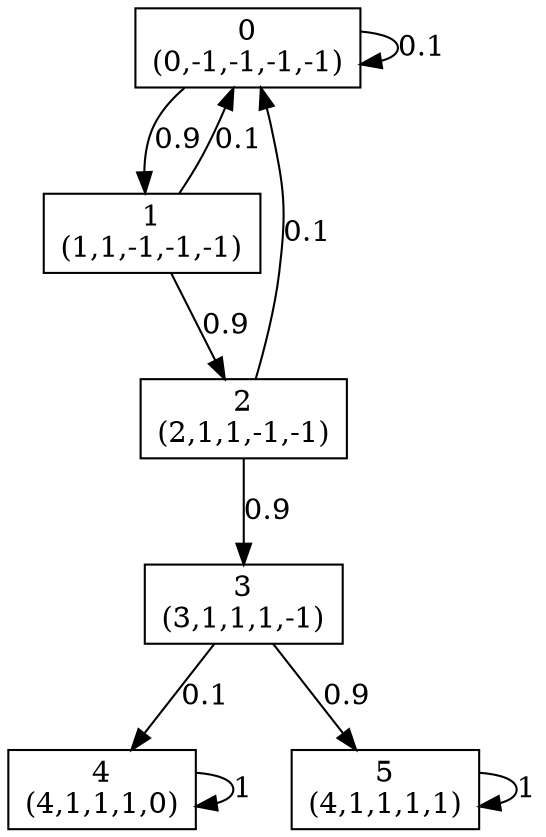 digraph P {
node [shape=box];
0 -> 0 [ label="0.1" ];
0 -> 1 [ label="0.9" ];
1 -> 0 [ label="0.1" ];
1 -> 2 [ label="0.9" ];
2 -> 0 [ label="0.1" ];
2 -> 3 [ label="0.9" ];
3 -> 4 [ label="0.1" ];
3 -> 5 [ label="0.9" ];
4 -> 4 [ label="1" ];
5 -> 5 [ label="1" ];
0 [label="0\n(0,-1,-1,-1,-1)"];
1 [label="1\n(1,1,-1,-1,-1)"];
2 [label="2\n(2,1,1,-1,-1)"];
3 [label="3\n(3,1,1,1,-1)"];
4 [label="4\n(4,1,1,1,0)"];
5 [label="5\n(4,1,1,1,1)"];
}
